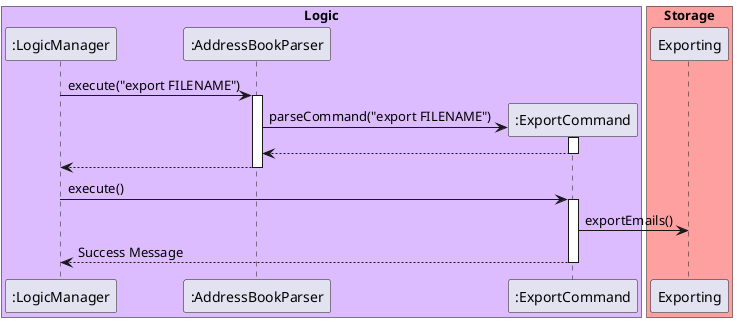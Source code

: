 @startuml
participant ":LogicManager"             as Foo
participant ":AddressBookParser"        as Foo1
participant ":ExportCommand"            as Foo2
participant "Exporting"                 as Foo3

box "Logic" #dcbcff
participant Foo
participant Foo1
participant Foo2
endbox

box "Storage" #ffa0a0
participant Foo3
endbox

Foo -> Foo1 : execute("export FILENAME")
activate Foo1
create Foo2
Foo1 -> Foo2 : parseCommand("export FILENAME")
activate Foo2
return
return

Foo -> Foo2 : execute()
activate Foo2
Foo2 -> Foo3 : exportEmails()
return Success Message
@enduml
